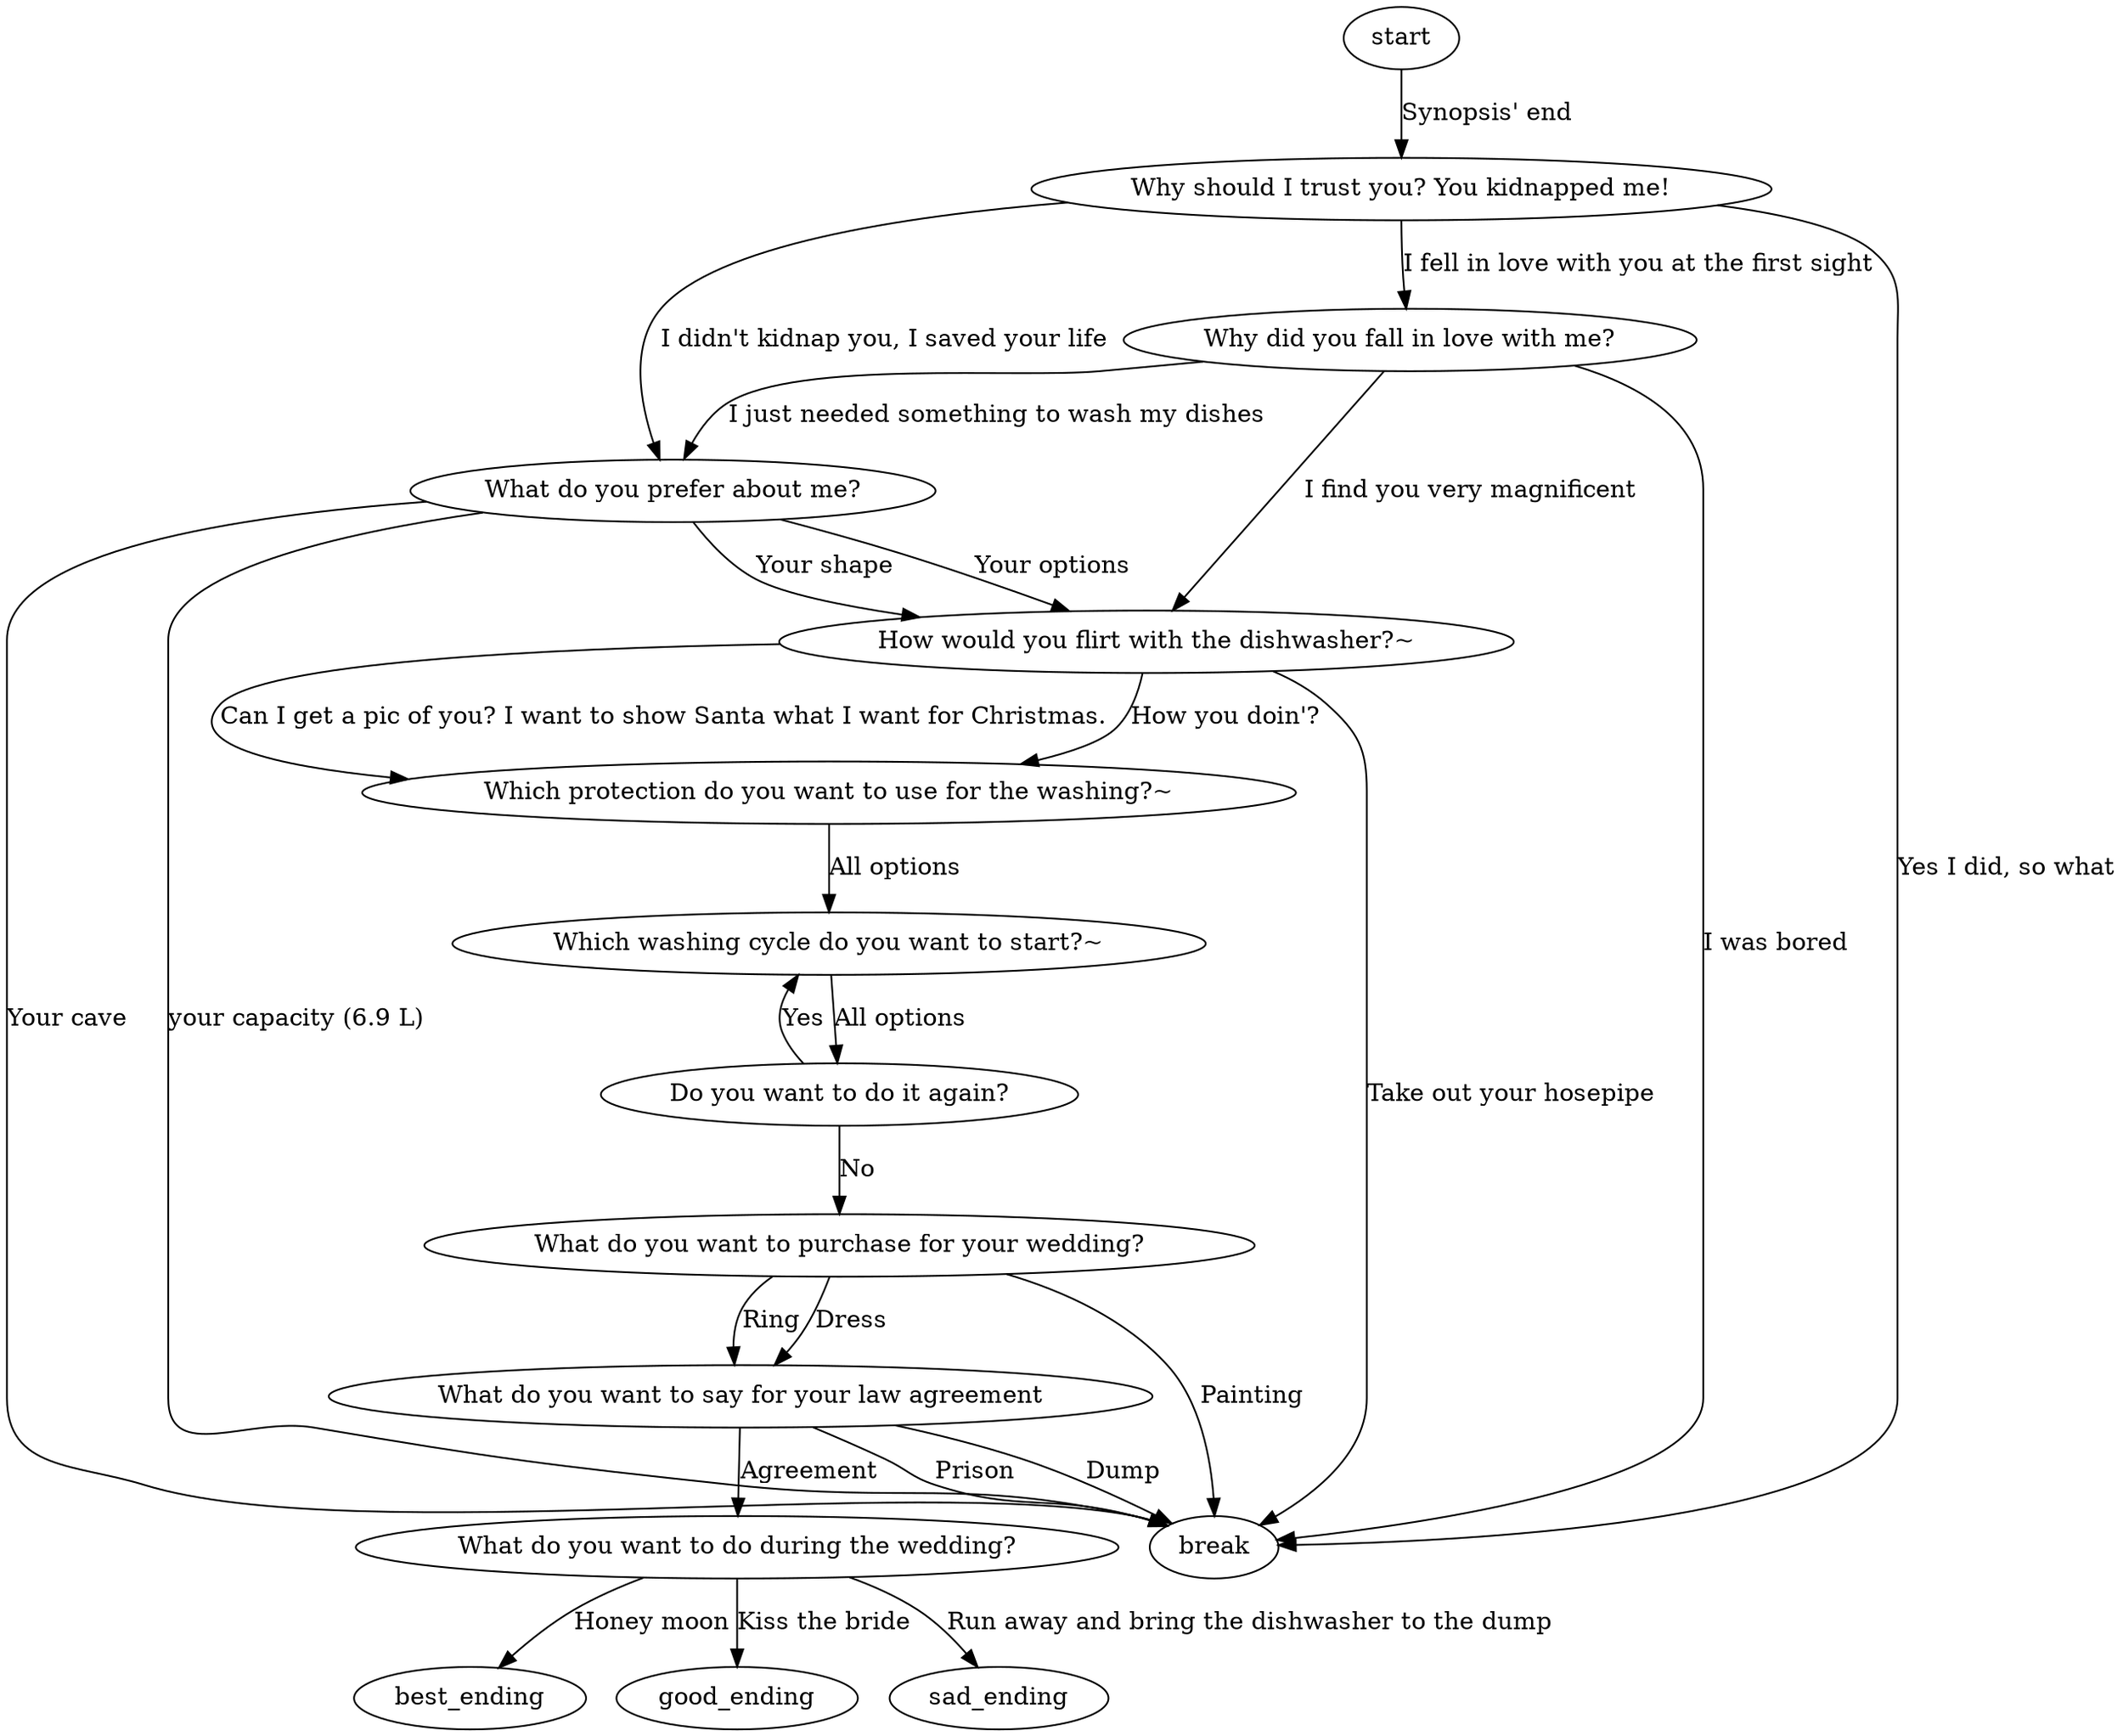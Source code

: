 // To preview, download this extension:
// https://marketplace.visualstudio.com/items?itemName=tintinweb.graphviz-interactive-preview

digraph carbonwashing {
    start
    Q1 [label="Why should I trust you? You kidnapped me!"]
    Q2 [label="Why did you fall in love with me?"]
    Q3 [label="What do you prefer about me?"]
    Q4 [label="How would you flirt with the dishwasher?~"]
    Q5 [label="Which protection do you want to use for the washing?~"]
    Q6 [label="Which washing cycle do you want to start?~"]
    Q7 [label="Do you want to do it again?"]
    Q8 [label="What do you want to purchase for your wedding?"]
    Q9 [label="What do you want to say for your law agreement"]
    Q10 [label="What do you want to do during the wedding?"]
    break

    start -> Q1 [label = "Synopsis' end"]
    Q1 -> Q2 [label="I fell in love with you at the first sight"]
    Q1 -> Q3 [label="I didn't kidnap you, I saved your life"]
    Q1 -> break [label="Yes I did, so what"]
    Q2 -> Q3 [label="I just needed something to wash my dishes"]
    Q2 -> Q4 [label="I find you very magnificent"]
    Q2 -> break [label="I was bored"]
    Q3 -> Q4 [label="Your options"]
    Q3 -> Q4 [label="Your shape"]
    Q3 -> break [label="Your cave"]
    Q3 -> break [label="your capacity (6.9 L)"]
    Q4 -> Q5 [label="How you doin'?"]
    Q4 -> Q5 [label="Can I get a pic of you? I want to show Santa what I want for Christmas."]
    Q4 -> break [label="Take out your hosepipe"]
    Q5 -> Q6 [label="All options"]
    Q6 -> Q7 [label="All options"]
    Q7 -> Q8 [label="No"]
    Q7 -> Q6 [label="Yes"]
    Q8 -> Q9 [label="Ring"]
    Q8 -> Q9 [label="Dress"]
    Q8 -> break [label="Painting"]
    Q9 -> Q10 [label="Agreement"]
    Q9 -> break [label="Dump"]
    Q9 -> break [label="Prison"]
    Q10 -> best_ending [label="Honey moon"]
    Q10 -> good_ending [label="Kiss the bride"]
    Q10 -> sad_ending [label="Run away and bring the dishwasher to the dump"]

}